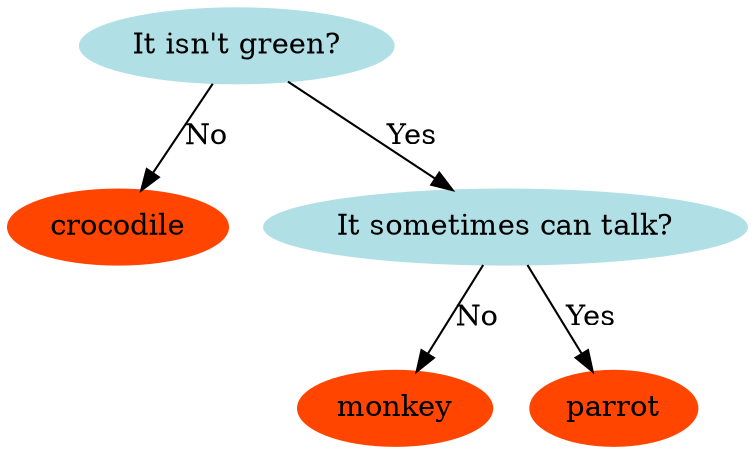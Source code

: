 digraph akinator_tree {
v0 [label = "It isn't green?", style = filled, color = powderblue]
v1 [label = "crocodile", style = filled, color = orangered]
v2 [label = "It sometimes can talk?", style = filled, color = powderblue]
v3 [label = "monkey", style = filled, color = orangered]
v4 [label = "parrot", style = filled, color = orangered]
v0->v1 [label = "No"]
v0->v2 [label = "Yes"]
{rank = same; v1, v2}
v2->v3 [label = "No"]
v2->v4 [label = "Yes"]
{rank = same; v3, v4}
}

